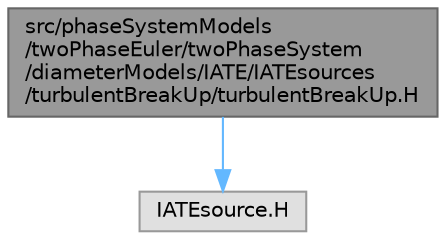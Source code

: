 digraph "src/phaseSystemModels/twoPhaseEuler/twoPhaseSystem/diameterModels/IATE/IATEsources/turbulentBreakUp/turbulentBreakUp.H"
{
 // LATEX_PDF_SIZE
  bgcolor="transparent";
  edge [fontname=Helvetica,fontsize=10,labelfontname=Helvetica,labelfontsize=10];
  node [fontname=Helvetica,fontsize=10,shape=box,height=0.2,width=0.4];
  Node1 [id="Node000001",label="src/phaseSystemModels\l/twoPhaseEuler/twoPhaseSystem\l/diameterModels/IATE/IATEsources\l/turbulentBreakUp/turbulentBreakUp.H",height=0.2,width=0.4,color="gray40", fillcolor="grey60", style="filled", fontcolor="black",tooltip=" "];
  Node1 -> Node2 [id="edge1_Node000001_Node000002",color="steelblue1",style="solid",tooltip=" "];
  Node2 [id="Node000002",label="IATEsource.H",height=0.2,width=0.4,color="grey60", fillcolor="#E0E0E0", style="filled",tooltip=" "];
}
